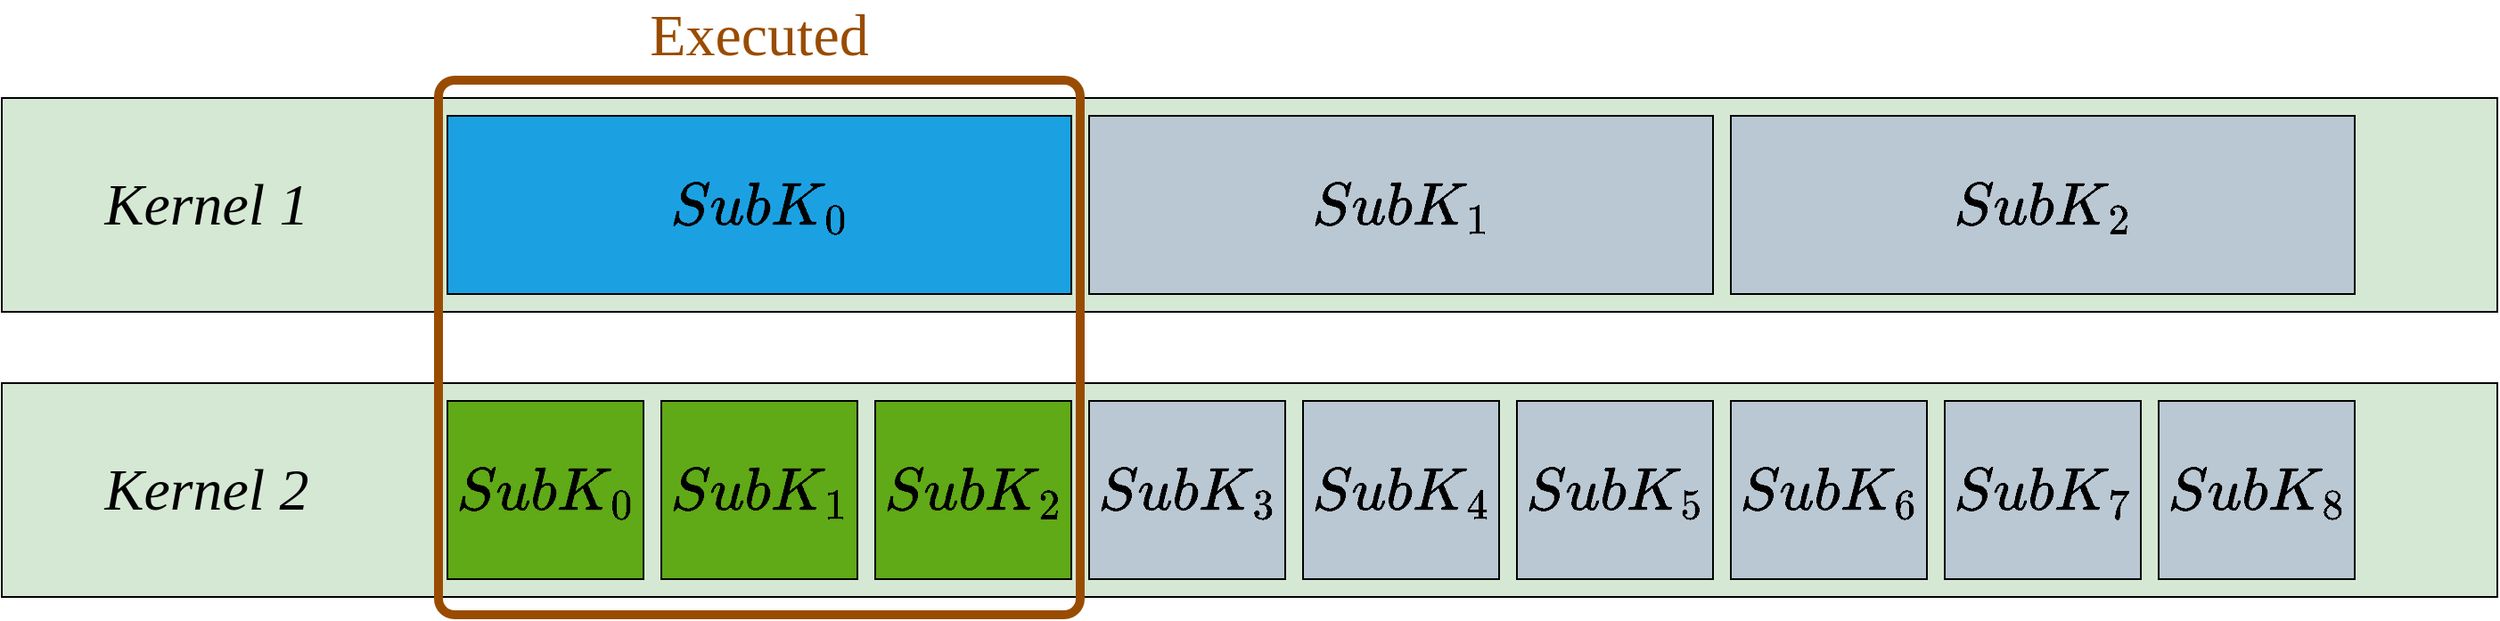 <mxfile>
    <diagram id="xT-nPOJqMfoYWxuyH0EP" name="Page-1">
        <mxGraphModel dx="1542" dy="1022" grid="1" gridSize="10" guides="1" tooltips="1" connect="1" arrows="1" fold="1" page="1" pageScale="1" pageWidth="827" pageHeight="1169" math="1" shadow="0">
            <root>
                <mxCell id="0"/>
                <mxCell id="1" parent="0"/>
                <mxCell id="5" value="" style="rounded=0;whiteSpace=wrap;html=1;strokeColor=#000000;fillColor=#d5e8d4;" parent="1" vertex="1">
                    <mxGeometry x="120" y="200" width="1400" height="120" as="geometry"/>
                </mxCell>
                <mxCell id="9" value="" style="rounded=0;whiteSpace=wrap;html=1;strokeColor=#000000;fillColor=#d5e8d4;" parent="1" vertex="1">
                    <mxGeometry x="120" y="360" width="1400" height="120" as="geometry"/>
                </mxCell>
                <mxCell id="10" value="Kernel 1" style="text;html=1;align=center;verticalAlign=middle;whiteSpace=wrap;rounded=0;fontFamily=Times New Roman;fontStyle=2;fontSize=33;fontColor=#000000;" parent="1" vertex="1">
                    <mxGeometry x="140" y="245" width="190" height="30" as="geometry"/>
                </mxCell>
                <mxCell id="13" value="Kernel 2" style="text;html=1;align=center;verticalAlign=middle;whiteSpace=wrap;rounded=0;fontFamily=Times New Roman;fontStyle=2;fontSize=33;fontColor=#000000;" parent="1" vertex="1">
                    <mxGeometry x="140" y="405" width="190" height="30" as="geometry"/>
                </mxCell>
                <mxCell id="14" value="$$K_0$$" style="rounded=0;whiteSpace=wrap;html=1;fontFamily=Times New Roman;fontSize=33;fontColor=#ffffff;fillColor=#60a917;strokeColor=#2D7600;fontStyle=2" parent="1" vertex="1">
                    <mxGeometry x="370" y="370" width="110" height="100" as="geometry"/>
                </mxCell>
                <mxCell id="15" value="$$K_1$$" style="rounded=0;whiteSpace=wrap;html=1;fontFamily=Times New Roman;fontSize=33;fontColor=#ffffff;fillColor=#60a917;strokeColor=#2D7600;fontStyle=2" parent="1" vertex="1">
                    <mxGeometry x="490" y="370" width="110" height="100" as="geometry"/>
                </mxCell>
                <mxCell id="16" value="$$K_2$$" style="rounded=0;whiteSpace=wrap;html=1;fontFamily=Times New Roman;fontSize=33;fontColor=#ffffff;fillColor=#60a917;strokeColor=#2D7600;fontStyle=2" parent="1" vertex="1">
                    <mxGeometry x="610" y="370" width="110" height="100" as="geometry"/>
                </mxCell>
                <mxCell id="17" value="$$K_3$$" style="rounded=0;whiteSpace=wrap;html=1;fontFamily=Times New Roman;fontSize=33;fontColor=#ffffff;fillColor=#60a917;strokeColor=#2D7600;fontStyle=2" parent="1" vertex="1">
                    <mxGeometry x="730" y="370" width="110" height="100" as="geometry"/>
                </mxCell>
                <mxCell id="18" value="$$K_4$$" style="rounded=0;whiteSpace=wrap;html=1;fontFamily=Times New Roman;fontSize=33;fontColor=#ffffff;fillColor=#60a917;strokeColor=#2D7600;fontStyle=2" parent="1" vertex="1">
                    <mxGeometry x="850" y="370" width="110" height="100" as="geometry"/>
                </mxCell>
                <mxCell id="19" value="$$K_5$$" style="rounded=0;whiteSpace=wrap;html=1;fontFamily=Times New Roman;fontSize=33;fillColor=#bac8d3;strokeColor=#23445d;fontStyle=2" parent="1" vertex="1">
                    <mxGeometry x="970" y="370" width="110" height="100" as="geometry"/>
                </mxCell>
                <mxCell id="20" value="$$SubK_6$$" style="rounded=0;whiteSpace=wrap;html=1;fontFamily=Times New Roman;fontSize=33;fillColor=#bac8d3;strokeColor=#000000;fontStyle=2;fontColor=#000000;" parent="1" vertex="1">
                    <mxGeometry x="1090" y="370" width="110" height="100" as="geometry"/>
                </mxCell>
                <mxCell id="25" value="$$SubK_1$$" style="rounded=0;whiteSpace=wrap;html=1;fontFamily=Times New Roman;fontSize=33;fillColor=#bac8d3;strokeColor=#000000;fontStyle=2;fontColor=#000000;" parent="1" vertex="1">
                    <mxGeometry x="730" y="210" width="350" height="100" as="geometry"/>
                </mxCell>
                <mxCell id="26" value="$$K_0$$" style="rounded=0;whiteSpace=wrap;html=1;fontFamily=Times New Roman;fontSize=33;fontColor=#ffffff;fillColor=#60a917;strokeColor=#2D7600;fontStyle=2" parent="1" vertex="1">
                    <mxGeometry x="370" y="370" width="110" height="100" as="geometry"/>
                </mxCell>
                <mxCell id="27" value="$$K_1$$" style="rounded=0;whiteSpace=wrap;html=1;fontFamily=Times New Roman;fontSize=33;fontColor=#ffffff;fillColor=#60a917;strokeColor=#2D7600;fontStyle=2" parent="1" vertex="1">
                    <mxGeometry x="490" y="370" width="110" height="100" as="geometry"/>
                </mxCell>
                <mxCell id="28" value="$$K_0$$" style="rounded=0;whiteSpace=wrap;html=1;fontFamily=Times New Roman;fontSize=33;fontColor=#ffffff;fillColor=#60a917;strokeColor=#2D7600;fontStyle=2" parent="1" vertex="1">
                    <mxGeometry x="370" y="370" width="110" height="100" as="geometry"/>
                </mxCell>
                <mxCell id="29" value="$$K_1$$" style="rounded=0;whiteSpace=wrap;html=1;fontFamily=Times New Roman;fontSize=33;fontColor=#ffffff;fillColor=#60a917;strokeColor=#2D7600;fontStyle=2" parent="1" vertex="1">
                    <mxGeometry x="490" y="370" width="110" height="100" as="geometry"/>
                </mxCell>
                <mxCell id="30" value="$$K_2$$" style="rounded=0;whiteSpace=wrap;html=1;fontFamily=Times New Roman;fontSize=33;fontColor=#ffffff;fillColor=#60a917;strokeColor=#2D7600;fontStyle=2" parent="1" vertex="1">
                    <mxGeometry x="610" y="370" width="110" height="100" as="geometry"/>
                </mxCell>
                <mxCell id="31" value="$$K_3$$" style="rounded=0;whiteSpace=wrap;html=1;fontFamily=Times New Roman;fontSize=33;fontColor=#ffffff;fillColor=#60a917;strokeColor=#2D7600;fontStyle=2" parent="1" vertex="1">
                    <mxGeometry x="730" y="370" width="110" height="100" as="geometry"/>
                </mxCell>
                <mxCell id="32" value="$$SubK_0$$" style="rounded=0;whiteSpace=wrap;html=1;fontFamily=Times New Roman;fontSize=33;fontColor=#000000;fillColor=#60a917;strokeColor=#000000;fontStyle=2" parent="1" vertex="1">
                    <mxGeometry x="370" y="370" width="110" height="100" as="geometry"/>
                </mxCell>
                <mxCell id="33" value="$$SubK_1$$" style="rounded=0;whiteSpace=wrap;html=1;fontFamily=Times New Roman;fontSize=33;fontColor=#000000;fillColor=#60a917;strokeColor=#000000;fontStyle=2" parent="1" vertex="1">
                    <mxGeometry x="490" y="370" width="110" height="100" as="geometry"/>
                </mxCell>
                <mxCell id="34" value="$$SubK_2$$" style="rounded=0;whiteSpace=wrap;html=1;fontFamily=Times New Roman;fontSize=33;fontColor=#000000;fillColor=#60a917;strokeColor=#000000;fontStyle=2" parent="1" vertex="1">
                    <mxGeometry x="610" y="370" width="110" height="100" as="geometry"/>
                </mxCell>
                <mxCell id="35" value="$$SubK_3$$" style="rounded=0;whiteSpace=wrap;html=1;fontFamily=Times New Roman;fontSize=33;fontColor=#000000;fillColor=#BAC8D3;strokeColor=#000000;fontStyle=2" parent="1" vertex="1">
                    <mxGeometry x="730" y="370" width="110" height="100" as="geometry"/>
                </mxCell>
                <mxCell id="36" value="$$SubK_4$$" style="rounded=0;whiteSpace=wrap;html=1;fontFamily=Times New Roman;fontSize=33;fontColor=#000000;fillColor=#BAC8D3;strokeColor=#000000;fontStyle=2" parent="1" vertex="1">
                    <mxGeometry x="850" y="370" width="110" height="100" as="geometry"/>
                </mxCell>
                <mxCell id="37" value="$$SubK_5$$" style="rounded=0;whiteSpace=wrap;html=1;fontFamily=Times New Roman;fontSize=33;fillColor=#bac8d3;strokeColor=#000000;fontStyle=2;fontColor=#000000;" parent="1" vertex="1">
                    <mxGeometry x="970" y="370" width="110" height="100" as="geometry"/>
                </mxCell>
                <mxCell id="38" value="$$SubK_0$$" style="rounded=0;whiteSpace=wrap;html=1;fontFamily=Times New Roman;fontSize=33;fontColor=#000000;fillColor=#1ba1e2;strokeColor=#000000;fontStyle=2" parent="1" vertex="1">
                    <mxGeometry x="370" y="210" width="350" height="100" as="geometry"/>
                </mxCell>
                <mxCell id="51" value="$$SubK_2$$" style="rounded=0;whiteSpace=wrap;html=1;fontFamily=Times New Roman;fontSize=33;fillColor=#bac8d3;strokeColor=#000000;fontStyle=2;fontColor=#000000;" vertex="1" parent="1">
                    <mxGeometry x="1090" y="210" width="350" height="100" as="geometry"/>
                </mxCell>
                <mxCell id="52" value="$$SubK_7$$" style="rounded=0;whiteSpace=wrap;html=1;fontFamily=Times New Roman;fontSize=33;fillColor=#bac8d3;strokeColor=#000000;fontStyle=2;fontColor=#000000;" vertex="1" parent="1">
                    <mxGeometry x="1210" y="370" width="110" height="100" as="geometry"/>
                </mxCell>
                <mxCell id="53" value="$$SubK_8$$" style="rounded=0;whiteSpace=wrap;html=1;fontFamily=Times New Roman;fontSize=33;fillColor=#bac8d3;strokeColor=#000000;fontStyle=2;fontColor=#000000;" vertex="1" parent="1">
                    <mxGeometry x="1330" y="370" width="110" height="100" as="geometry"/>
                </mxCell>
                <mxCell id="54" value="" style="rounded=1;whiteSpace=wrap;html=1;strokeColor=#994C00;fontColor=#663300;fillColor=none;strokeWidth=5;arcSize=3;" vertex="1" parent="1">
                    <mxGeometry x="365" y="190" width="360" height="300" as="geometry"/>
                </mxCell>
                <mxCell id="55" value="Executed" style="text;html=1;strokeColor=none;fillColor=none;align=center;verticalAlign=middle;whiteSpace=wrap;rounded=0;dashed=1;dashPattern=1 2;strokeWidth=3;fontColor=#994C00;fontFamily=Times New Roman;fontSize=33;" vertex="1" parent="1">
                    <mxGeometry x="460" y="150" width="170" height="30" as="geometry"/>
                </mxCell>
            </root>
        </mxGraphModel>
    </diagram>
</mxfile>